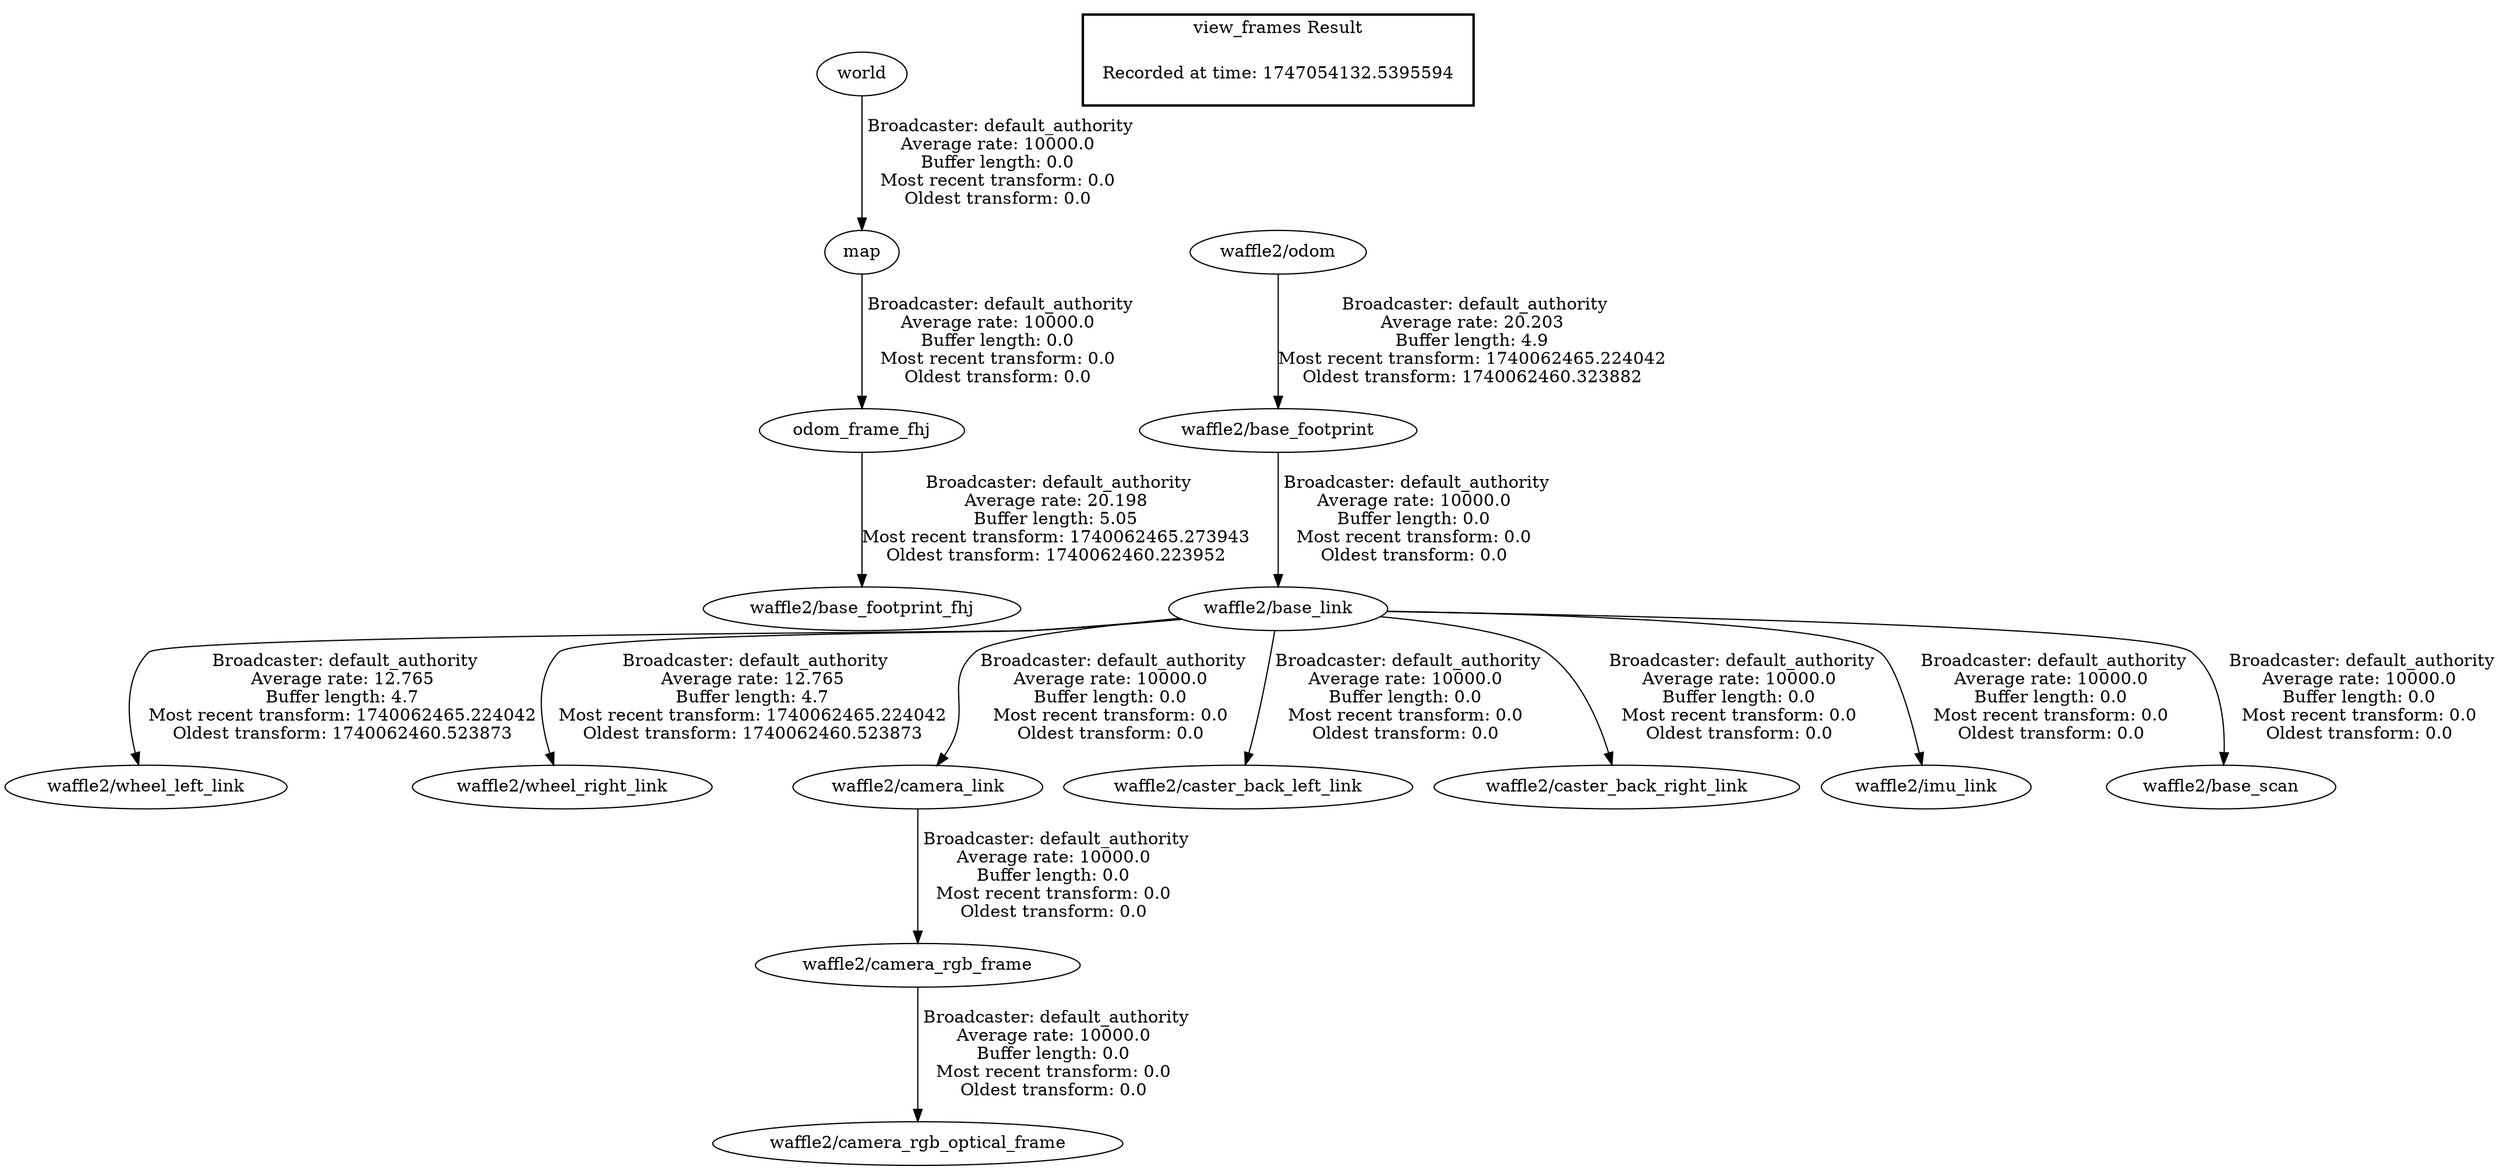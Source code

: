 digraph G {
"world" -> "map"[label=" Broadcaster: default_authority\nAverage rate: 10000.0\nBuffer length: 0.0\nMost recent transform: 0.0\nOldest transform: 0.0\n"];
"map" -> "odom_frame_fhj"[label=" Broadcaster: default_authority\nAverage rate: 10000.0\nBuffer length: 0.0\nMost recent transform: 0.0\nOldest transform: 0.0\n"];
"odom_frame_fhj" -> "waffle2/base_footprint_fhj"[label=" Broadcaster: default_authority\nAverage rate: 20.198\nBuffer length: 5.05\nMost recent transform: 1740062465.273943\nOldest transform: 1740062460.223952\n"];
"waffle2/base_link" -> "waffle2/wheel_left_link"[label=" Broadcaster: default_authority\nAverage rate: 12.765\nBuffer length: 4.7\nMost recent transform: 1740062465.224042\nOldest transform: 1740062460.523873\n"];
"waffle2/base_footprint" -> "waffle2/base_link"[label=" Broadcaster: default_authority\nAverage rate: 10000.0\nBuffer length: 0.0\nMost recent transform: 0.0\nOldest transform: 0.0\n"];
"waffle2/base_link" -> "waffle2/wheel_right_link"[label=" Broadcaster: default_authority\nAverage rate: 12.765\nBuffer length: 4.7\nMost recent transform: 1740062465.224042\nOldest transform: 1740062460.523873\n"];
"waffle2/odom" -> "waffle2/base_footprint"[label=" Broadcaster: default_authority\nAverage rate: 20.203\nBuffer length: 4.9\nMost recent transform: 1740062465.224042\nOldest transform: 1740062460.323882\n"];
"waffle2/base_link" -> "waffle2/camera_link"[label=" Broadcaster: default_authority\nAverage rate: 10000.0\nBuffer length: 0.0\nMost recent transform: 0.0\nOldest transform: 0.0\n"];
"waffle2/camera_link" -> "waffle2/camera_rgb_frame"[label=" Broadcaster: default_authority\nAverage rate: 10000.0\nBuffer length: 0.0\nMost recent transform: 0.0\nOldest transform: 0.0\n"];
"waffle2/camera_rgb_frame" -> "waffle2/camera_rgb_optical_frame"[label=" Broadcaster: default_authority\nAverage rate: 10000.0\nBuffer length: 0.0\nMost recent transform: 0.0\nOldest transform: 0.0\n"];
"waffle2/base_link" -> "waffle2/caster_back_left_link"[label=" Broadcaster: default_authority\nAverage rate: 10000.0\nBuffer length: 0.0\nMost recent transform: 0.0\nOldest transform: 0.0\n"];
"waffle2/base_link" -> "waffle2/caster_back_right_link"[label=" Broadcaster: default_authority\nAverage rate: 10000.0\nBuffer length: 0.0\nMost recent transform: 0.0\nOldest transform: 0.0\n"];
"waffle2/base_link" -> "waffle2/imu_link"[label=" Broadcaster: default_authority\nAverage rate: 10000.0\nBuffer length: 0.0\nMost recent transform: 0.0\nOldest transform: 0.0\n"];
"waffle2/base_link" -> "waffle2/base_scan"[label=" Broadcaster: default_authority\nAverage rate: 10000.0\nBuffer length: 0.0\nMost recent transform: 0.0\nOldest transform: 0.0\n"];
edge [style=invis];
 subgraph cluster_legend { style=bold; color=black; label ="view_frames Result";
"Recorded at time: 1747054132.5395594"[ shape=plaintext ] ;
}->"waffle2/odom";
}